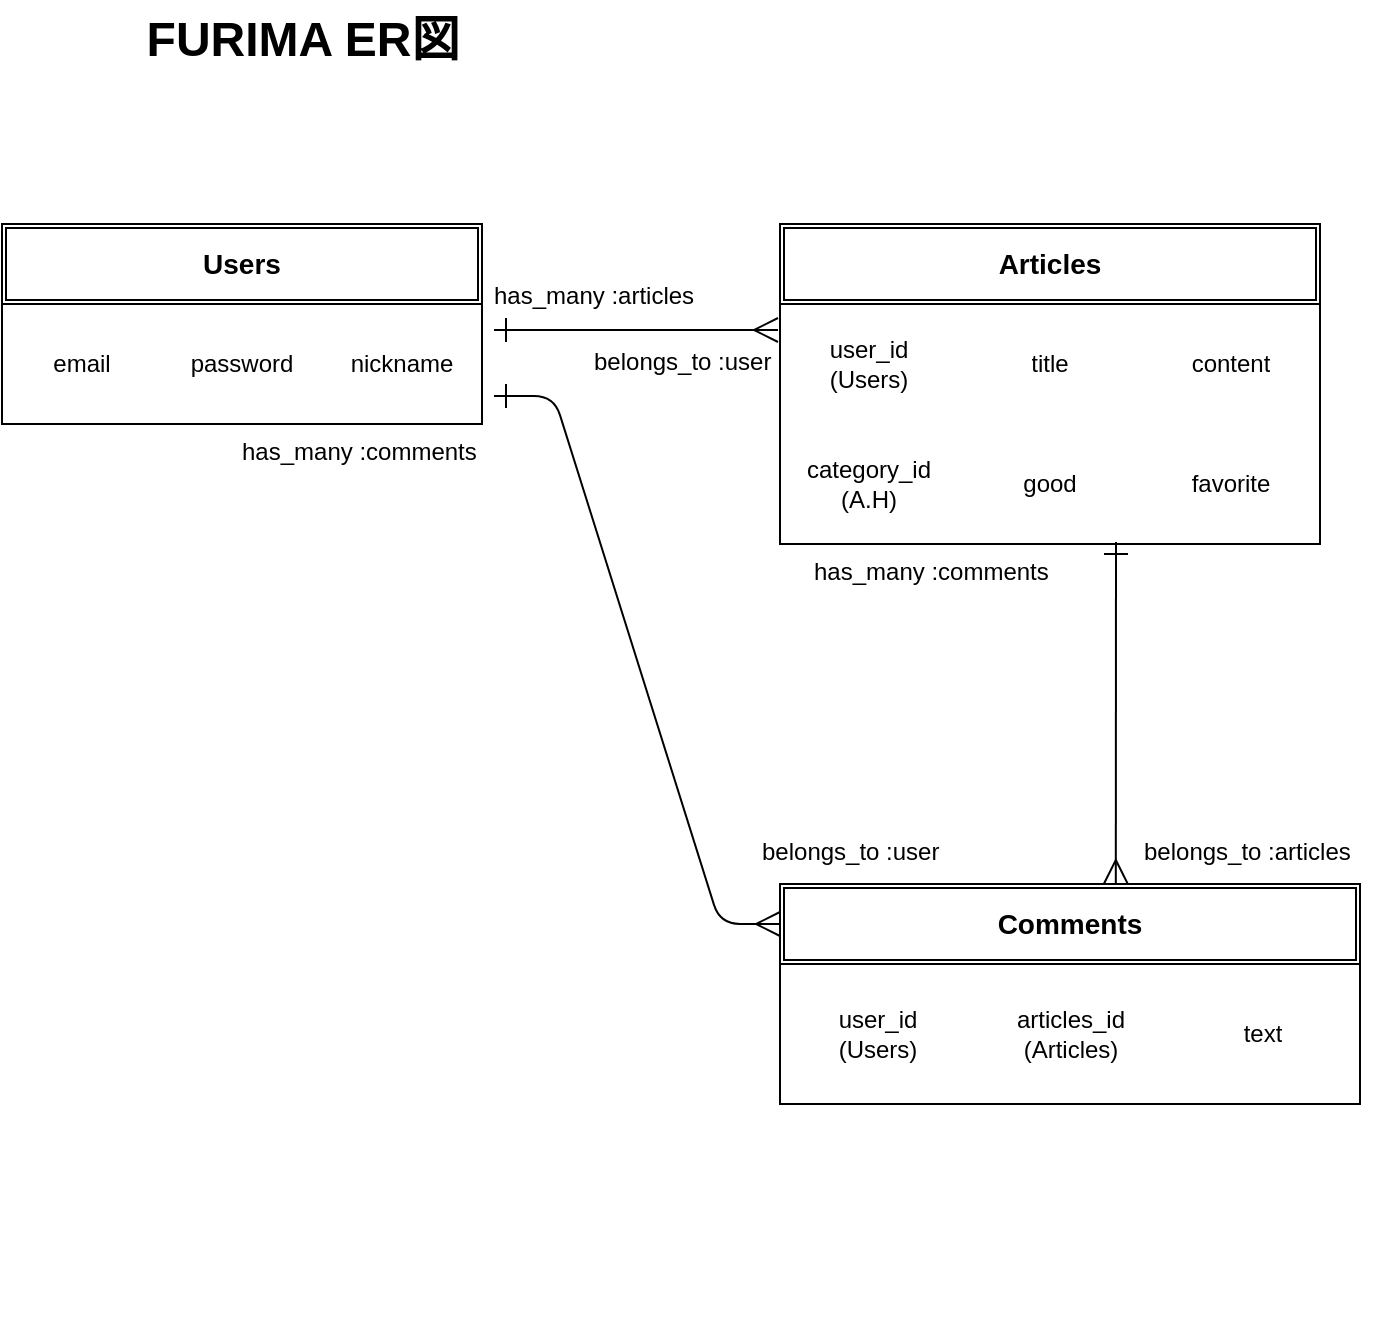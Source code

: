 <mxfile>
    <diagram id="2zcKXW8fC0FwvrSc-nui" name="ページ1">
        <mxGraphModel dx="968" dy="360" grid="1" gridSize="11" guides="1" tooltips="1" connect="1" arrows="1" fold="1" page="1" pageScale="1" pageWidth="827" pageHeight="1169" math="0" shadow="0">
            <root>
                <mxCell id="0"/>
                <mxCell id="1" parent="0"/>
                <mxCell id="104" value="" style="group" parent="1" vertex="1" connectable="0">
                    <mxGeometry x="40" y="70" width="380" height="250" as="geometry"/>
                </mxCell>
                <mxCell id="90" value="" style="shape=table;html=1;whiteSpace=wrap;startSize=0;container=1;collapsible=0;childLayout=tableLayout;columnLines=0;rowLines=0;" parent="104" vertex="1">
                    <mxGeometry y="102" width="240" height="60" as="geometry"/>
                </mxCell>
                <mxCell id="91" value="" style="shape=partialRectangle;html=1;whiteSpace=wrap;collapsible=0;dropTarget=0;pointerEvents=0;fillColor=none;top=0;left=0;bottom=0;right=0;points=[[0,0.5],[1,0.5]];portConstraint=eastwest;" parent="90" vertex="1">
                    <mxGeometry width="240" height="60" as="geometry"/>
                </mxCell>
                <mxCell id="92" value="email" style="shape=partialRectangle;html=1;whiteSpace=wrap;connectable=0;fillColor=none;top=0;left=0;bottom=0;right=0;overflow=hidden;" parent="91" vertex="1">
                    <mxGeometry width="80" height="60" as="geometry"/>
                </mxCell>
                <mxCell id="93" value="password" style="shape=partialRectangle;html=1;whiteSpace=wrap;connectable=0;fillColor=none;top=0;left=0;bottom=0;right=0;overflow=hidden;" parent="91" vertex="1">
                    <mxGeometry x="80" width="80" height="60" as="geometry"/>
                </mxCell>
                <mxCell id="94" value="nickname" style="shape=partialRectangle;html=1;whiteSpace=wrap;connectable=0;fillColor=none;top=0;left=0;bottom=0;right=0;overflow=hidden;" parent="91" vertex="1">
                    <mxGeometry x="160" width="80" height="60" as="geometry"/>
                </mxCell>
                <mxCell id="103" value="Users" style="shape=ext;double=1;rounded=0;whiteSpace=wrap;html=1;fontSize=14;fontStyle=1" parent="104" vertex="1">
                    <mxGeometry y="62" width="240" height="40" as="geometry"/>
                </mxCell>
                <mxCell id="153" value="has_many :articles" style="text;strokeColor=none;fillColor=none;spacingLeft=4;spacingRight=4;overflow=hidden;rotatable=0;points=[[0,0.5],[1,0.5]];portConstraint=eastwest;fontSize=12;" parent="104" vertex="1">
                    <mxGeometry x="240" y="84" width="112" height="30" as="geometry"/>
                </mxCell>
                <mxCell id="154" value="belongs_to :user" style="text;strokeColor=none;fillColor=none;spacingLeft=4;spacingRight=4;overflow=hidden;rotatable=0;points=[[0,0.5],[1,0.5]];portConstraint=eastwest;fontSize=12;fontStyle=0" parent="104" vertex="1">
                    <mxGeometry x="290" y="117" width="112" height="30" as="geometry"/>
                </mxCell>
                <mxCell id="156" value="has_many :comments" style="text;strokeColor=none;fillColor=none;spacingLeft=4;spacingRight=4;overflow=hidden;rotatable=0;points=[[0,0.5],[1,0.5]];portConstraint=eastwest;fontSize=12;" parent="104" vertex="1">
                    <mxGeometry x="114" y="162" width="152" height="30" as="geometry"/>
                </mxCell>
                <mxCell id="105" value="" style="group" parent="1" vertex="1" connectable="0">
                    <mxGeometry x="429" y="132" width="270" height="220" as="geometry"/>
                </mxCell>
                <mxCell id="106" value="" style="shape=table;html=1;whiteSpace=wrap;startSize=0;container=1;collapsible=0;childLayout=tableLayout;columnLines=0;rowLines=0;" parent="105" vertex="1">
                    <mxGeometry y="40" width="270" height="120" as="geometry"/>
                </mxCell>
                <mxCell id="107" value="" style="shape=partialRectangle;html=1;whiteSpace=wrap;collapsible=0;dropTarget=0;pointerEvents=0;fillColor=none;top=0;left=0;bottom=0;right=0;points=[[0,0.5],[1,0.5]];portConstraint=eastwest;" parent="106" vertex="1">
                    <mxGeometry width="270" height="60" as="geometry"/>
                </mxCell>
                <mxCell id="108" value="user_id&lt;br&gt;(Users)" style="shape=partialRectangle;html=1;whiteSpace=wrap;connectable=0;fillColor=none;top=0;left=0;bottom=0;right=0;overflow=hidden;" parent="107" vertex="1">
                    <mxGeometry width="89" height="60" as="geometry"/>
                </mxCell>
                <mxCell id="109" value="title" style="shape=partialRectangle;html=1;whiteSpace=wrap;connectable=0;fillColor=none;top=0;left=0;bottom=0;right=0;overflow=hidden;" parent="107" vertex="1">
                    <mxGeometry x="89" width="92" height="60" as="geometry"/>
                </mxCell>
                <mxCell id="110" value="content" style="shape=partialRectangle;html=1;whiteSpace=wrap;connectable=0;fillColor=none;top=0;left=0;bottom=0;right=0;overflow=hidden;" parent="107" vertex="1">
                    <mxGeometry x="181" width="89" height="60" as="geometry"/>
                </mxCell>
                <mxCell id="111" value="" style="shape=partialRectangle;html=1;whiteSpace=wrap;collapsible=0;dropTarget=0;pointerEvents=0;fillColor=none;top=0;left=0;bottom=0;right=0;points=[[0,0.5],[1,0.5]];portConstraint=eastwest;" parent="106" vertex="1">
                    <mxGeometry y="60" width="270" height="60" as="geometry"/>
                </mxCell>
                <mxCell id="112" value="category_id&lt;br&gt;(A.H)" style="shape=partialRectangle;html=1;whiteSpace=wrap;connectable=0;fillColor=none;top=0;left=0;bottom=0;right=0;overflow=hidden;" parent="111" vertex="1">
                    <mxGeometry width="89" height="60" as="geometry"/>
                </mxCell>
                <mxCell id="113" value="good" style="shape=partialRectangle;html=1;whiteSpace=wrap;connectable=0;fillColor=none;top=0;left=0;bottom=0;right=0;overflow=hidden;" parent="111" vertex="1">
                    <mxGeometry x="89" width="92" height="60" as="geometry"/>
                </mxCell>
                <mxCell id="114" value="favorite" style="shape=partialRectangle;html=1;whiteSpace=wrap;connectable=0;fillColor=none;top=0;left=0;bottom=0;right=0;overflow=hidden;" parent="111" vertex="1">
                    <mxGeometry x="181" width="89" height="60" as="geometry"/>
                </mxCell>
                <mxCell id="119" value="Articles" style="shape=ext;double=1;rounded=0;whiteSpace=wrap;html=1;fontStyle=1;fontSize=14;" parent="105" vertex="1">
                    <mxGeometry width="270" height="40" as="geometry"/>
                </mxCell>
                <mxCell id="152" value="has_many :comments" style="text;strokeColor=none;fillColor=none;spacingLeft=4;spacingRight=4;overflow=hidden;rotatable=0;points=[[0,0.5],[1,0.5]];portConstraint=eastwest;fontSize=12;" parent="105" vertex="1">
                    <mxGeometry x="11" y="160" width="160" height="30" as="geometry"/>
                </mxCell>
                <mxCell id="120" value="" style="group" parent="1" vertex="1" connectable="0">
                    <mxGeometry x="429" y="462" width="290" height="220" as="geometry"/>
                </mxCell>
                <mxCell id="121" value="" style="shape=table;html=1;whiteSpace=wrap;startSize=0;container=1;collapsible=0;childLayout=tableLayout;columnLines=0;rowLines=0;" parent="120" vertex="1">
                    <mxGeometry y="40" width="290" height="70" as="geometry"/>
                </mxCell>
                <mxCell id="130" value="" style="shape=partialRectangle;html=1;whiteSpace=wrap;collapsible=0;dropTarget=0;pointerEvents=0;fillColor=none;top=0;left=0;bottom=0;right=0;points=[[0,0.5],[1,0.5]];portConstraint=eastwest;" parent="121" vertex="1">
                    <mxGeometry width="290" height="70" as="geometry"/>
                </mxCell>
                <mxCell id="131" value="user_id&lt;br&gt;(Users)" style="shape=partialRectangle;html=1;whiteSpace=wrap;connectable=0;fillColor=none;top=0;left=0;bottom=0;right=0;overflow=hidden;" parent="130" vertex="1">
                    <mxGeometry width="98" height="70" as="geometry"/>
                </mxCell>
                <mxCell id="132" value="articles_id&lt;br&gt;(Articles)" style="shape=partialRectangle;html=1;whiteSpace=wrap;connectable=0;fillColor=none;top=0;left=0;bottom=0;right=0;overflow=hidden;" parent="130" vertex="1">
                    <mxGeometry x="98" width="95" height="70" as="geometry"/>
                </mxCell>
                <mxCell id="133" value="text" style="shape=partialRectangle;html=1;whiteSpace=wrap;connectable=0;fillColor=none;top=0;left=0;bottom=0;right=0;overflow=hidden;" parent="130" vertex="1">
                    <mxGeometry x="193" width="97" height="70" as="geometry"/>
                </mxCell>
                <mxCell id="134" value="Comments" style="shape=ext;double=1;rounded=0;whiteSpace=wrap;html=1;fontStyle=1;fontSize=14;" parent="120" vertex="1">
                    <mxGeometry width="290.0" height="40" as="geometry"/>
                </mxCell>
                <mxCell id="143" value="FURIMA ER図" style="text;strokeColor=none;fillColor=none;html=1;fontSize=24;fontStyle=1;verticalAlign=middle;align=center;" parent="1" vertex="1">
                    <mxGeometry x="85" y="20" width="210" height="40" as="geometry"/>
                </mxCell>
                <mxCell id="146" value="" style="edgeStyle=entityRelationEdgeStyle;fontSize=12;html=1;endArrow=ERmany;startArrow=ERone;startFill=0;endSize=10;startSize=10;endFill=0;" parent="1" edge="1">
                    <mxGeometry width="100" height="100" relative="1" as="geometry">
                        <mxPoint x="286" y="185" as="sourcePoint"/>
                        <mxPoint x="428" y="185" as="targetPoint"/>
                    </mxGeometry>
                </mxCell>
                <mxCell id="151" value="belongs_to :articles" style="text;strokeColor=none;fillColor=none;spacingLeft=4;spacingRight=4;overflow=hidden;rotatable=0;points=[[0,0.5],[1,0.5]];portConstraint=eastwest;fontSize=12;" parent="1" vertex="1">
                    <mxGeometry x="605" y="432" width="122" height="30" as="geometry"/>
                </mxCell>
                <mxCell id="155" value="belongs_to :user" style="text;strokeColor=none;fillColor=none;spacingLeft=4;spacingRight=4;overflow=hidden;rotatable=0;points=[[0,0.5],[1,0.5]];portConstraint=eastwest;fontSize=12;fontStyle=0" parent="1" vertex="1">
                    <mxGeometry x="414" y="432" width="112" height="30" as="geometry"/>
                </mxCell>
                <mxCell id="179" value="" style="edgeStyle=entityRelationEdgeStyle;fontSize=12;html=1;endArrow=ERmany;endFill=0;entryX=0;entryY=0.5;entryDx=0;entryDy=0;startArrow=ERone;startFill=0;endSize=10;startSize=10;" parent="1" target="134" edge="1">
                    <mxGeometry width="100" height="100" relative="1" as="geometry">
                        <mxPoint x="286" y="218" as="sourcePoint"/>
                        <mxPoint x="419" y="484" as="targetPoint"/>
                    </mxGeometry>
                </mxCell>
                <mxCell id="190" value="" style="endArrow=ERmany;html=1;rounded=0;entryX=0.579;entryY=0;entryDx=0;entryDy=0;entryPerimeter=0;startArrow=ERone;startFill=0;endFill=0;endSize=10;startSize=10;" edge="1" parent="1" target="134">
                    <mxGeometry relative="1" as="geometry">
                        <mxPoint x="597" y="291" as="sourcePoint"/>
                        <mxPoint x="490" y="352" as="targetPoint"/>
                    </mxGeometry>
                </mxCell>
            </root>
        </mxGraphModel>
    </diagram>
</mxfile>